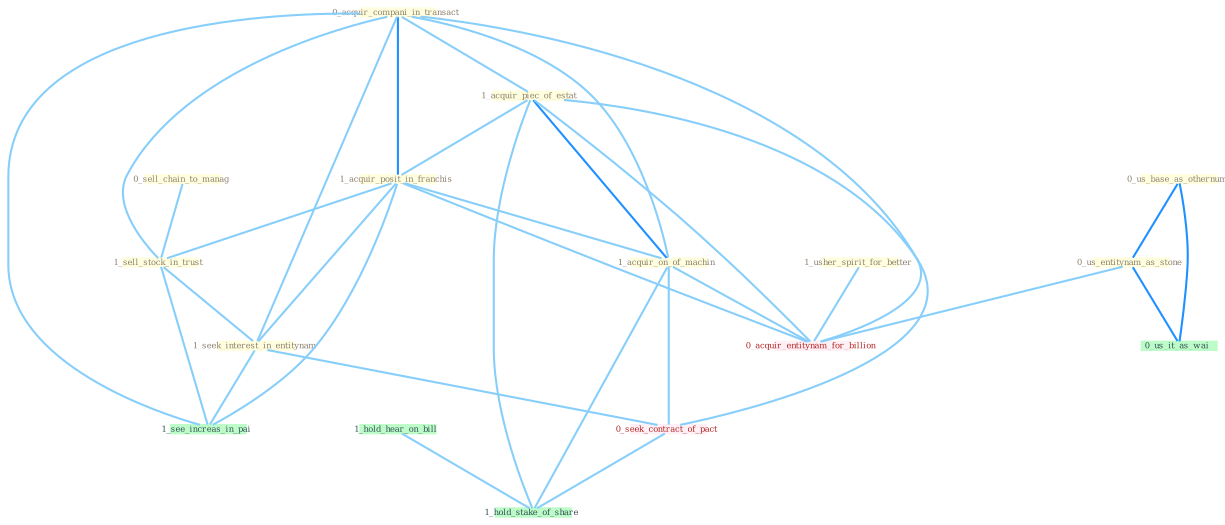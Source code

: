 Graph G{ 
    node
    [shape=polygon,style=filled,width=.5,height=.06,color="#BDFCC9",fixedsize=true,fontsize=4,
    fontcolor="#2f4f4f"];
    {node
    [color="#ffffe0", fontcolor="#8b7d6b"] "0_sell_chain_to_manag " "0_acquir_compani_in_transact " "1_acquir_piec_of_estat " "1_usher_spirit_for_better " "0_us_base_as_othernum " "1_acquir_posit_in_franchis " "1_sell_stock_in_trust " "1_acquir_on_of_machin " "1_seek_interest_in_entitynam " "0_us_entitynam_as_stone "}
{node [color="#fff0f5", fontcolor="#b22222"] "0_seek_contract_of_pact " "0_acquir_entitynam_for_billion "}
edge [color="#B0E2FF"];

	"0_sell_chain_to_manag " -- "1_sell_stock_in_trust " [w="1", color="#87cefa" ];
	"0_acquir_compani_in_transact " -- "1_acquir_piec_of_estat " [w="1", color="#87cefa" ];
	"0_acquir_compani_in_transact " -- "1_acquir_posit_in_franchis " [w="2", color="#1e90ff" , len=0.8];
	"0_acquir_compani_in_transact " -- "1_sell_stock_in_trust " [w="1", color="#87cefa" ];
	"0_acquir_compani_in_transact " -- "1_acquir_on_of_machin " [w="1", color="#87cefa" ];
	"0_acquir_compani_in_transact " -- "1_seek_interest_in_entitynam " [w="1", color="#87cefa" ];
	"0_acquir_compani_in_transact " -- "0_acquir_entitynam_for_billion " [w="1", color="#87cefa" ];
	"0_acquir_compani_in_transact " -- "1_see_increas_in_pai " [w="1", color="#87cefa" ];
	"1_acquir_piec_of_estat " -- "1_acquir_posit_in_franchis " [w="1", color="#87cefa" ];
	"1_acquir_piec_of_estat " -- "1_acquir_on_of_machin " [w="2", color="#1e90ff" , len=0.8];
	"1_acquir_piec_of_estat " -- "0_seek_contract_of_pact " [w="1", color="#87cefa" ];
	"1_acquir_piec_of_estat " -- "0_acquir_entitynam_for_billion " [w="1", color="#87cefa" ];
	"1_acquir_piec_of_estat " -- "1_hold_stake_of_share " [w="1", color="#87cefa" ];
	"1_usher_spirit_for_better " -- "0_acquir_entitynam_for_billion " [w="1", color="#87cefa" ];
	"0_us_base_as_othernum " -- "0_us_entitynam_as_stone " [w="2", color="#1e90ff" , len=0.8];
	"0_us_base_as_othernum " -- "0_us_it_as_wai " [w="2", color="#1e90ff" , len=0.8];
	"1_acquir_posit_in_franchis " -- "1_sell_stock_in_trust " [w="1", color="#87cefa" ];
	"1_acquir_posit_in_franchis " -- "1_acquir_on_of_machin " [w="1", color="#87cefa" ];
	"1_acquir_posit_in_franchis " -- "1_seek_interest_in_entitynam " [w="1", color="#87cefa" ];
	"1_acquir_posit_in_franchis " -- "0_acquir_entitynam_for_billion " [w="1", color="#87cefa" ];
	"1_acquir_posit_in_franchis " -- "1_see_increas_in_pai " [w="1", color="#87cefa" ];
	"1_sell_stock_in_trust " -- "1_seek_interest_in_entitynam " [w="1", color="#87cefa" ];
	"1_sell_stock_in_trust " -- "1_see_increas_in_pai " [w="1", color="#87cefa" ];
	"1_acquir_on_of_machin " -- "0_seek_contract_of_pact " [w="1", color="#87cefa" ];
	"1_acquir_on_of_machin " -- "0_acquir_entitynam_for_billion " [w="1", color="#87cefa" ];
	"1_acquir_on_of_machin " -- "1_hold_stake_of_share " [w="1", color="#87cefa" ];
	"1_seek_interest_in_entitynam " -- "0_seek_contract_of_pact " [w="1", color="#87cefa" ];
	"1_seek_interest_in_entitynam " -- "1_see_increas_in_pai " [w="1", color="#87cefa" ];
	"0_us_entitynam_as_stone " -- "0_us_it_as_wai " [w="2", color="#1e90ff" , len=0.8];
	"0_us_entitynam_as_stone " -- "0_acquir_entitynam_for_billion " [w="1", color="#87cefa" ];
	"0_seek_contract_of_pact " -- "1_hold_stake_of_share " [w="1", color="#87cefa" ];
	"1_hold_hear_on_bill " -- "1_hold_stake_of_share " [w="1", color="#87cefa" ];
}